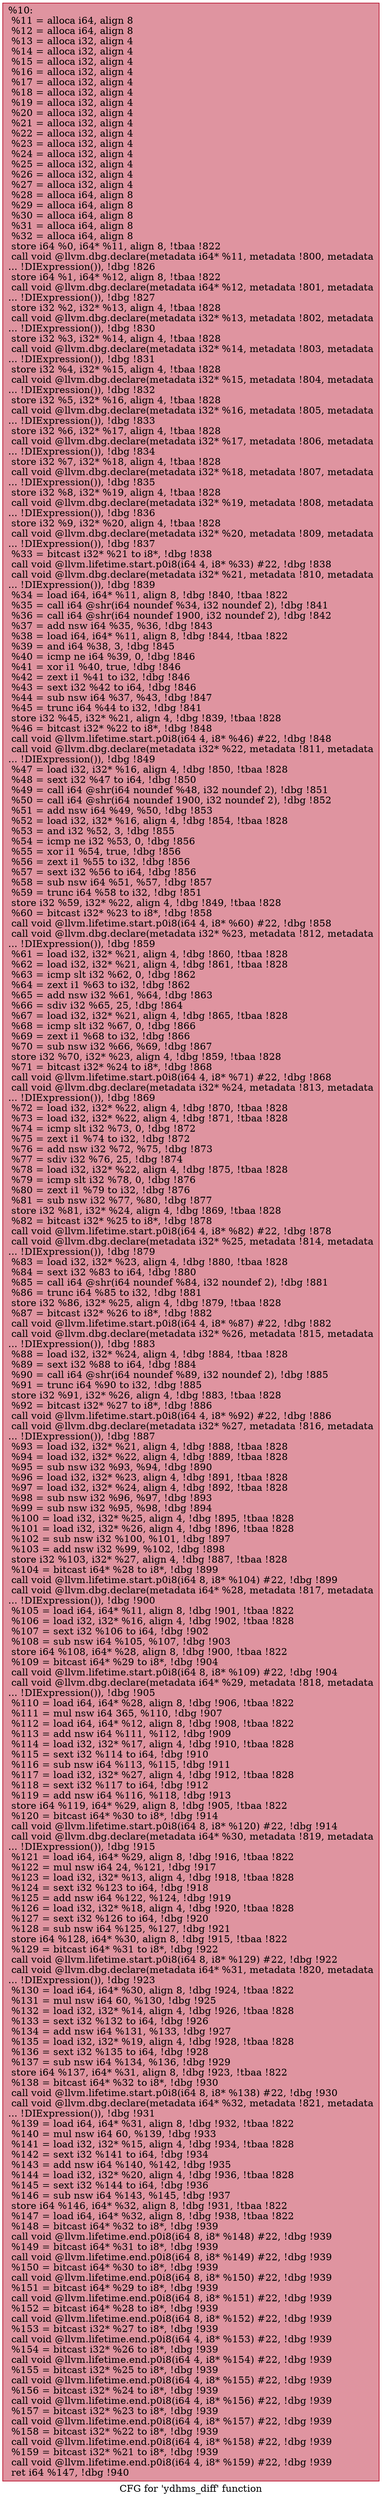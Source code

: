 digraph "CFG for 'ydhms_diff' function" {
	label="CFG for 'ydhms_diff' function";

	Node0x27692e0 [shape=record,color="#b70d28ff", style=filled, fillcolor="#b70d2870",label="{%10:\l  %11 = alloca i64, align 8\l  %12 = alloca i64, align 8\l  %13 = alloca i32, align 4\l  %14 = alloca i32, align 4\l  %15 = alloca i32, align 4\l  %16 = alloca i32, align 4\l  %17 = alloca i32, align 4\l  %18 = alloca i32, align 4\l  %19 = alloca i32, align 4\l  %20 = alloca i32, align 4\l  %21 = alloca i32, align 4\l  %22 = alloca i32, align 4\l  %23 = alloca i32, align 4\l  %24 = alloca i32, align 4\l  %25 = alloca i32, align 4\l  %26 = alloca i32, align 4\l  %27 = alloca i32, align 4\l  %28 = alloca i64, align 8\l  %29 = alloca i64, align 8\l  %30 = alloca i64, align 8\l  %31 = alloca i64, align 8\l  %32 = alloca i64, align 8\l  store i64 %0, i64* %11, align 8, !tbaa !822\l  call void @llvm.dbg.declare(metadata i64* %11, metadata !800, metadata\l... !DIExpression()), !dbg !826\l  store i64 %1, i64* %12, align 8, !tbaa !822\l  call void @llvm.dbg.declare(metadata i64* %12, metadata !801, metadata\l... !DIExpression()), !dbg !827\l  store i32 %2, i32* %13, align 4, !tbaa !828\l  call void @llvm.dbg.declare(metadata i32* %13, metadata !802, metadata\l... !DIExpression()), !dbg !830\l  store i32 %3, i32* %14, align 4, !tbaa !828\l  call void @llvm.dbg.declare(metadata i32* %14, metadata !803, metadata\l... !DIExpression()), !dbg !831\l  store i32 %4, i32* %15, align 4, !tbaa !828\l  call void @llvm.dbg.declare(metadata i32* %15, metadata !804, metadata\l... !DIExpression()), !dbg !832\l  store i32 %5, i32* %16, align 4, !tbaa !828\l  call void @llvm.dbg.declare(metadata i32* %16, metadata !805, metadata\l... !DIExpression()), !dbg !833\l  store i32 %6, i32* %17, align 4, !tbaa !828\l  call void @llvm.dbg.declare(metadata i32* %17, metadata !806, metadata\l... !DIExpression()), !dbg !834\l  store i32 %7, i32* %18, align 4, !tbaa !828\l  call void @llvm.dbg.declare(metadata i32* %18, metadata !807, metadata\l... !DIExpression()), !dbg !835\l  store i32 %8, i32* %19, align 4, !tbaa !828\l  call void @llvm.dbg.declare(metadata i32* %19, metadata !808, metadata\l... !DIExpression()), !dbg !836\l  store i32 %9, i32* %20, align 4, !tbaa !828\l  call void @llvm.dbg.declare(metadata i32* %20, metadata !809, metadata\l... !DIExpression()), !dbg !837\l  %33 = bitcast i32* %21 to i8*, !dbg !838\l  call void @llvm.lifetime.start.p0i8(i64 4, i8* %33) #22, !dbg !838\l  call void @llvm.dbg.declare(metadata i32* %21, metadata !810, metadata\l... !DIExpression()), !dbg !839\l  %34 = load i64, i64* %11, align 8, !dbg !840, !tbaa !822\l  %35 = call i64 @shr(i64 noundef %34, i32 noundef 2), !dbg !841\l  %36 = call i64 @shr(i64 noundef 1900, i32 noundef 2), !dbg !842\l  %37 = add nsw i64 %35, %36, !dbg !843\l  %38 = load i64, i64* %11, align 8, !dbg !844, !tbaa !822\l  %39 = and i64 %38, 3, !dbg !845\l  %40 = icmp ne i64 %39, 0, !dbg !846\l  %41 = xor i1 %40, true, !dbg !846\l  %42 = zext i1 %41 to i32, !dbg !846\l  %43 = sext i32 %42 to i64, !dbg !846\l  %44 = sub nsw i64 %37, %43, !dbg !847\l  %45 = trunc i64 %44 to i32, !dbg !841\l  store i32 %45, i32* %21, align 4, !dbg !839, !tbaa !828\l  %46 = bitcast i32* %22 to i8*, !dbg !848\l  call void @llvm.lifetime.start.p0i8(i64 4, i8* %46) #22, !dbg !848\l  call void @llvm.dbg.declare(metadata i32* %22, metadata !811, metadata\l... !DIExpression()), !dbg !849\l  %47 = load i32, i32* %16, align 4, !dbg !850, !tbaa !828\l  %48 = sext i32 %47 to i64, !dbg !850\l  %49 = call i64 @shr(i64 noundef %48, i32 noundef 2), !dbg !851\l  %50 = call i64 @shr(i64 noundef 1900, i32 noundef 2), !dbg !852\l  %51 = add nsw i64 %49, %50, !dbg !853\l  %52 = load i32, i32* %16, align 4, !dbg !854, !tbaa !828\l  %53 = and i32 %52, 3, !dbg !855\l  %54 = icmp ne i32 %53, 0, !dbg !856\l  %55 = xor i1 %54, true, !dbg !856\l  %56 = zext i1 %55 to i32, !dbg !856\l  %57 = sext i32 %56 to i64, !dbg !856\l  %58 = sub nsw i64 %51, %57, !dbg !857\l  %59 = trunc i64 %58 to i32, !dbg !851\l  store i32 %59, i32* %22, align 4, !dbg !849, !tbaa !828\l  %60 = bitcast i32* %23 to i8*, !dbg !858\l  call void @llvm.lifetime.start.p0i8(i64 4, i8* %60) #22, !dbg !858\l  call void @llvm.dbg.declare(metadata i32* %23, metadata !812, metadata\l... !DIExpression()), !dbg !859\l  %61 = load i32, i32* %21, align 4, !dbg !860, !tbaa !828\l  %62 = load i32, i32* %21, align 4, !dbg !861, !tbaa !828\l  %63 = icmp slt i32 %62, 0, !dbg !862\l  %64 = zext i1 %63 to i32, !dbg !862\l  %65 = add nsw i32 %61, %64, !dbg !863\l  %66 = sdiv i32 %65, 25, !dbg !864\l  %67 = load i32, i32* %21, align 4, !dbg !865, !tbaa !828\l  %68 = icmp slt i32 %67, 0, !dbg !866\l  %69 = zext i1 %68 to i32, !dbg !866\l  %70 = sub nsw i32 %66, %69, !dbg !867\l  store i32 %70, i32* %23, align 4, !dbg !859, !tbaa !828\l  %71 = bitcast i32* %24 to i8*, !dbg !868\l  call void @llvm.lifetime.start.p0i8(i64 4, i8* %71) #22, !dbg !868\l  call void @llvm.dbg.declare(metadata i32* %24, metadata !813, metadata\l... !DIExpression()), !dbg !869\l  %72 = load i32, i32* %22, align 4, !dbg !870, !tbaa !828\l  %73 = load i32, i32* %22, align 4, !dbg !871, !tbaa !828\l  %74 = icmp slt i32 %73, 0, !dbg !872\l  %75 = zext i1 %74 to i32, !dbg !872\l  %76 = add nsw i32 %72, %75, !dbg !873\l  %77 = sdiv i32 %76, 25, !dbg !874\l  %78 = load i32, i32* %22, align 4, !dbg !875, !tbaa !828\l  %79 = icmp slt i32 %78, 0, !dbg !876\l  %80 = zext i1 %79 to i32, !dbg !876\l  %81 = sub nsw i32 %77, %80, !dbg !877\l  store i32 %81, i32* %24, align 4, !dbg !869, !tbaa !828\l  %82 = bitcast i32* %25 to i8*, !dbg !878\l  call void @llvm.lifetime.start.p0i8(i64 4, i8* %82) #22, !dbg !878\l  call void @llvm.dbg.declare(metadata i32* %25, metadata !814, metadata\l... !DIExpression()), !dbg !879\l  %83 = load i32, i32* %23, align 4, !dbg !880, !tbaa !828\l  %84 = sext i32 %83 to i64, !dbg !880\l  %85 = call i64 @shr(i64 noundef %84, i32 noundef 2), !dbg !881\l  %86 = trunc i64 %85 to i32, !dbg !881\l  store i32 %86, i32* %25, align 4, !dbg !879, !tbaa !828\l  %87 = bitcast i32* %26 to i8*, !dbg !882\l  call void @llvm.lifetime.start.p0i8(i64 4, i8* %87) #22, !dbg !882\l  call void @llvm.dbg.declare(metadata i32* %26, metadata !815, metadata\l... !DIExpression()), !dbg !883\l  %88 = load i32, i32* %24, align 4, !dbg !884, !tbaa !828\l  %89 = sext i32 %88 to i64, !dbg !884\l  %90 = call i64 @shr(i64 noundef %89, i32 noundef 2), !dbg !885\l  %91 = trunc i64 %90 to i32, !dbg !885\l  store i32 %91, i32* %26, align 4, !dbg !883, !tbaa !828\l  %92 = bitcast i32* %27 to i8*, !dbg !886\l  call void @llvm.lifetime.start.p0i8(i64 4, i8* %92) #22, !dbg !886\l  call void @llvm.dbg.declare(metadata i32* %27, metadata !816, metadata\l... !DIExpression()), !dbg !887\l  %93 = load i32, i32* %21, align 4, !dbg !888, !tbaa !828\l  %94 = load i32, i32* %22, align 4, !dbg !889, !tbaa !828\l  %95 = sub nsw i32 %93, %94, !dbg !890\l  %96 = load i32, i32* %23, align 4, !dbg !891, !tbaa !828\l  %97 = load i32, i32* %24, align 4, !dbg !892, !tbaa !828\l  %98 = sub nsw i32 %96, %97, !dbg !893\l  %99 = sub nsw i32 %95, %98, !dbg !894\l  %100 = load i32, i32* %25, align 4, !dbg !895, !tbaa !828\l  %101 = load i32, i32* %26, align 4, !dbg !896, !tbaa !828\l  %102 = sub nsw i32 %100, %101, !dbg !897\l  %103 = add nsw i32 %99, %102, !dbg !898\l  store i32 %103, i32* %27, align 4, !dbg !887, !tbaa !828\l  %104 = bitcast i64* %28 to i8*, !dbg !899\l  call void @llvm.lifetime.start.p0i8(i64 8, i8* %104) #22, !dbg !899\l  call void @llvm.dbg.declare(metadata i64* %28, metadata !817, metadata\l... !DIExpression()), !dbg !900\l  %105 = load i64, i64* %11, align 8, !dbg !901, !tbaa !822\l  %106 = load i32, i32* %16, align 4, !dbg !902, !tbaa !828\l  %107 = sext i32 %106 to i64, !dbg !902\l  %108 = sub nsw i64 %105, %107, !dbg !903\l  store i64 %108, i64* %28, align 8, !dbg !900, !tbaa !822\l  %109 = bitcast i64* %29 to i8*, !dbg !904\l  call void @llvm.lifetime.start.p0i8(i64 8, i8* %109) #22, !dbg !904\l  call void @llvm.dbg.declare(metadata i64* %29, metadata !818, metadata\l... !DIExpression()), !dbg !905\l  %110 = load i64, i64* %28, align 8, !dbg !906, !tbaa !822\l  %111 = mul nsw i64 365, %110, !dbg !907\l  %112 = load i64, i64* %12, align 8, !dbg !908, !tbaa !822\l  %113 = add nsw i64 %111, %112, !dbg !909\l  %114 = load i32, i32* %17, align 4, !dbg !910, !tbaa !828\l  %115 = sext i32 %114 to i64, !dbg !910\l  %116 = sub nsw i64 %113, %115, !dbg !911\l  %117 = load i32, i32* %27, align 4, !dbg !912, !tbaa !828\l  %118 = sext i32 %117 to i64, !dbg !912\l  %119 = add nsw i64 %116, %118, !dbg !913\l  store i64 %119, i64* %29, align 8, !dbg !905, !tbaa !822\l  %120 = bitcast i64* %30 to i8*, !dbg !914\l  call void @llvm.lifetime.start.p0i8(i64 8, i8* %120) #22, !dbg !914\l  call void @llvm.dbg.declare(metadata i64* %30, metadata !819, metadata\l... !DIExpression()), !dbg !915\l  %121 = load i64, i64* %29, align 8, !dbg !916, !tbaa !822\l  %122 = mul nsw i64 24, %121, !dbg !917\l  %123 = load i32, i32* %13, align 4, !dbg !918, !tbaa !828\l  %124 = sext i32 %123 to i64, !dbg !918\l  %125 = add nsw i64 %122, %124, !dbg !919\l  %126 = load i32, i32* %18, align 4, !dbg !920, !tbaa !828\l  %127 = sext i32 %126 to i64, !dbg !920\l  %128 = sub nsw i64 %125, %127, !dbg !921\l  store i64 %128, i64* %30, align 8, !dbg !915, !tbaa !822\l  %129 = bitcast i64* %31 to i8*, !dbg !922\l  call void @llvm.lifetime.start.p0i8(i64 8, i8* %129) #22, !dbg !922\l  call void @llvm.dbg.declare(metadata i64* %31, metadata !820, metadata\l... !DIExpression()), !dbg !923\l  %130 = load i64, i64* %30, align 8, !dbg !924, !tbaa !822\l  %131 = mul nsw i64 60, %130, !dbg !925\l  %132 = load i32, i32* %14, align 4, !dbg !926, !tbaa !828\l  %133 = sext i32 %132 to i64, !dbg !926\l  %134 = add nsw i64 %131, %133, !dbg !927\l  %135 = load i32, i32* %19, align 4, !dbg !928, !tbaa !828\l  %136 = sext i32 %135 to i64, !dbg !928\l  %137 = sub nsw i64 %134, %136, !dbg !929\l  store i64 %137, i64* %31, align 8, !dbg !923, !tbaa !822\l  %138 = bitcast i64* %32 to i8*, !dbg !930\l  call void @llvm.lifetime.start.p0i8(i64 8, i8* %138) #22, !dbg !930\l  call void @llvm.dbg.declare(metadata i64* %32, metadata !821, metadata\l... !DIExpression()), !dbg !931\l  %139 = load i64, i64* %31, align 8, !dbg !932, !tbaa !822\l  %140 = mul nsw i64 60, %139, !dbg !933\l  %141 = load i32, i32* %15, align 4, !dbg !934, !tbaa !828\l  %142 = sext i32 %141 to i64, !dbg !934\l  %143 = add nsw i64 %140, %142, !dbg !935\l  %144 = load i32, i32* %20, align 4, !dbg !936, !tbaa !828\l  %145 = sext i32 %144 to i64, !dbg !936\l  %146 = sub nsw i64 %143, %145, !dbg !937\l  store i64 %146, i64* %32, align 8, !dbg !931, !tbaa !822\l  %147 = load i64, i64* %32, align 8, !dbg !938, !tbaa !822\l  %148 = bitcast i64* %32 to i8*, !dbg !939\l  call void @llvm.lifetime.end.p0i8(i64 8, i8* %148) #22, !dbg !939\l  %149 = bitcast i64* %31 to i8*, !dbg !939\l  call void @llvm.lifetime.end.p0i8(i64 8, i8* %149) #22, !dbg !939\l  %150 = bitcast i64* %30 to i8*, !dbg !939\l  call void @llvm.lifetime.end.p0i8(i64 8, i8* %150) #22, !dbg !939\l  %151 = bitcast i64* %29 to i8*, !dbg !939\l  call void @llvm.lifetime.end.p0i8(i64 8, i8* %151) #22, !dbg !939\l  %152 = bitcast i64* %28 to i8*, !dbg !939\l  call void @llvm.lifetime.end.p0i8(i64 8, i8* %152) #22, !dbg !939\l  %153 = bitcast i32* %27 to i8*, !dbg !939\l  call void @llvm.lifetime.end.p0i8(i64 4, i8* %153) #22, !dbg !939\l  %154 = bitcast i32* %26 to i8*, !dbg !939\l  call void @llvm.lifetime.end.p0i8(i64 4, i8* %154) #22, !dbg !939\l  %155 = bitcast i32* %25 to i8*, !dbg !939\l  call void @llvm.lifetime.end.p0i8(i64 4, i8* %155) #22, !dbg !939\l  %156 = bitcast i32* %24 to i8*, !dbg !939\l  call void @llvm.lifetime.end.p0i8(i64 4, i8* %156) #22, !dbg !939\l  %157 = bitcast i32* %23 to i8*, !dbg !939\l  call void @llvm.lifetime.end.p0i8(i64 4, i8* %157) #22, !dbg !939\l  %158 = bitcast i32* %22 to i8*, !dbg !939\l  call void @llvm.lifetime.end.p0i8(i64 4, i8* %158) #22, !dbg !939\l  %159 = bitcast i32* %21 to i8*, !dbg !939\l  call void @llvm.lifetime.end.p0i8(i64 4, i8* %159) #22, !dbg !939\l  ret i64 %147, !dbg !940\l}"];
}
